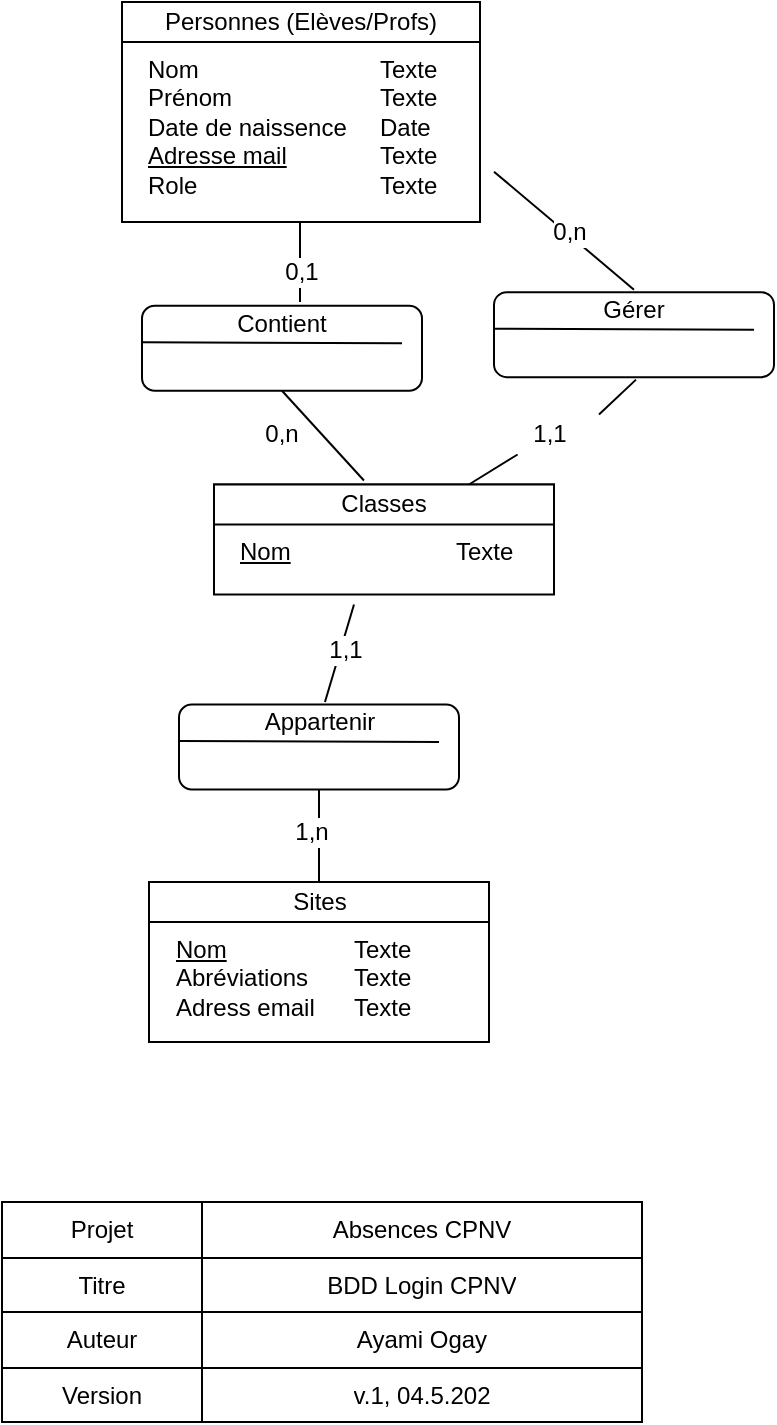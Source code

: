 <mxfile version="20.8.16" type="device" pages="2"><diagram id="IEH9xVT9PpDkA3A1zio1" name="1. Données CPNV"><mxGraphModel dx="906" dy="844" grid="1" gridSize="10" guides="1" tooltips="1" connect="1" arrows="1" fold="1" page="1" pageScale="1" pageWidth="827" pageHeight="1169" math="0" shadow="0"><root><mxCell id="0"/><mxCell id="1" parent="0"/><mxCell id="YGsozlwMh05jXmYknpXM-1" value="" style="shape=table;html=1;whiteSpace=wrap;startSize=0;container=1;collapsible=0;childLayout=tableLayout;" parent="1" vertex="1"><mxGeometry x="20" y="720" width="320" height="110" as="geometry"/></mxCell><mxCell id="YGsozlwMh05jXmYknpXM-2" value="" style="shape=partialRectangle;html=1;whiteSpace=wrap;collapsible=0;dropTarget=0;pointerEvents=0;fillColor=none;top=0;left=0;bottom=0;right=0;points=[[0,0.5],[1,0.5]];portConstraint=eastwest;" parent="YGsozlwMh05jXmYknpXM-1" vertex="1"><mxGeometry width="320" height="28" as="geometry"/></mxCell><mxCell id="YGsozlwMh05jXmYknpXM-3" value="Projet" style="shape=partialRectangle;html=1;whiteSpace=wrap;connectable=0;overflow=hidden;fillColor=none;top=0;left=0;bottom=0;right=0;" parent="YGsozlwMh05jXmYknpXM-2" vertex="1"><mxGeometry width="100" height="28" as="geometry"><mxRectangle width="100" height="28" as="alternateBounds"/></mxGeometry></mxCell><mxCell id="YGsozlwMh05jXmYknpXM-4" value="Absences CPNV" style="shape=partialRectangle;html=1;whiteSpace=wrap;connectable=0;overflow=hidden;fillColor=none;top=0;left=0;bottom=0;right=0;" parent="YGsozlwMh05jXmYknpXM-2" vertex="1"><mxGeometry x="100" width="220" height="28" as="geometry"><mxRectangle width="220" height="28" as="alternateBounds"/></mxGeometry></mxCell><mxCell id="YGsozlwMh05jXmYknpXM-5" value="" style="shape=partialRectangle;html=1;whiteSpace=wrap;collapsible=0;dropTarget=0;pointerEvents=0;fillColor=none;top=0;left=0;bottom=0;right=0;points=[[0,0.5],[1,0.5]];portConstraint=eastwest;" parent="YGsozlwMh05jXmYknpXM-1" vertex="1"><mxGeometry y="28" width="320" height="27" as="geometry"/></mxCell><mxCell id="YGsozlwMh05jXmYknpXM-6" value="Titre" style="shape=partialRectangle;html=1;whiteSpace=wrap;connectable=0;overflow=hidden;fillColor=none;top=0;left=0;bottom=0;right=0;" parent="YGsozlwMh05jXmYknpXM-5" vertex="1"><mxGeometry width="100" height="27" as="geometry"><mxRectangle width="100" height="27" as="alternateBounds"/></mxGeometry></mxCell><mxCell id="YGsozlwMh05jXmYknpXM-7" value="BDD Login CPNV" style="shape=partialRectangle;html=1;whiteSpace=wrap;connectable=0;overflow=hidden;fillColor=none;top=0;left=0;bottom=0;right=0;" parent="YGsozlwMh05jXmYknpXM-5" vertex="1"><mxGeometry x="100" width="220" height="27" as="geometry"><mxRectangle width="220" height="27" as="alternateBounds"/></mxGeometry></mxCell><mxCell id="YGsozlwMh05jXmYknpXM-8" value="" style="shape=partialRectangle;html=1;whiteSpace=wrap;collapsible=0;dropTarget=0;pointerEvents=0;fillColor=none;top=0;left=0;bottom=0;right=0;points=[[0,0.5],[1,0.5]];portConstraint=eastwest;" parent="YGsozlwMh05jXmYknpXM-1" vertex="1"><mxGeometry y="55" width="320" height="28" as="geometry"/></mxCell><mxCell id="YGsozlwMh05jXmYknpXM-9" value="Auteur" style="shape=partialRectangle;html=1;whiteSpace=wrap;connectable=0;overflow=hidden;fillColor=none;top=0;left=0;bottom=0;right=0;" parent="YGsozlwMh05jXmYknpXM-8" vertex="1"><mxGeometry width="100" height="28" as="geometry"><mxRectangle width="100" height="28" as="alternateBounds"/></mxGeometry></mxCell><mxCell id="YGsozlwMh05jXmYknpXM-10" value="Ayami Ogay" style="shape=partialRectangle;html=1;whiteSpace=wrap;connectable=0;overflow=hidden;fillColor=none;top=0;left=0;bottom=0;right=0;" parent="YGsozlwMh05jXmYknpXM-8" vertex="1"><mxGeometry x="100" width="220" height="28" as="geometry"><mxRectangle width="220" height="28" as="alternateBounds"/></mxGeometry></mxCell><mxCell id="YGsozlwMh05jXmYknpXM-11" value="" style="shape=partialRectangle;html=1;whiteSpace=wrap;collapsible=0;dropTarget=0;pointerEvents=0;fillColor=none;top=0;left=0;bottom=0;right=0;points=[[0,0.5],[1,0.5]];portConstraint=eastwest;" parent="YGsozlwMh05jXmYknpXM-1" vertex="1"><mxGeometry y="83" width="320" height="27" as="geometry"/></mxCell><mxCell id="YGsozlwMh05jXmYknpXM-12" value="Version" style="shape=partialRectangle;html=1;whiteSpace=wrap;connectable=0;overflow=hidden;fillColor=none;top=0;left=0;bottom=0;right=0;" parent="YGsozlwMh05jXmYknpXM-11" vertex="1"><mxGeometry width="100" height="27" as="geometry"><mxRectangle width="100" height="27" as="alternateBounds"/></mxGeometry></mxCell><mxCell id="YGsozlwMh05jXmYknpXM-13" value="v.1, 04.5.202" style="shape=partialRectangle;html=1;whiteSpace=wrap;connectable=0;overflow=hidden;fillColor=none;top=0;left=0;bottom=0;right=0;" parent="YGsozlwMh05jXmYknpXM-11" vertex="1"><mxGeometry x="100" width="220" height="27" as="geometry"><mxRectangle width="220" height="27" as="alternateBounds"/></mxGeometry></mxCell><mxCell id="YGsozlwMh05jXmYknpXM-14" value="&lt;div style=&quot;box-sizing: border-box ; width: 100% ; padding: 2px&quot;&gt;&lt;br&gt;&lt;/div&gt;" style="verticalAlign=top;align=center;overflow=fill;html=1;rounded=0;shadow=0;comic=0;labelBackgroundColor=none;strokeColor=#000000;strokeWidth=1;fillColor=#ffffff;fontFamily=Verdana;fontSize=12;fontColor=#000000;" parent="1" vertex="1"><mxGeometry x="93.5" y="560" width="170" height="80" as="geometry"/></mxCell><mxCell id="YGsozlwMh05jXmYknpXM-15" value="Sites" style="rounded=0;whiteSpace=wrap;html=1;" parent="1" vertex="1"><mxGeometry x="93.5" y="560" width="170" height="20" as="geometry"/></mxCell><mxCell id="YGsozlwMh05jXmYknpXM-16" value="&lt;u&gt;Nom&lt;br&gt;&lt;/u&gt;Abréviations&lt;br&gt;Adress email" style="text;html=1;strokeColor=none;fillColor=none;align=left;verticalAlign=top;whiteSpace=wrap;rounded=0;" parent="1" vertex="1"><mxGeometry x="104.5" y="580" width="90" height="60" as="geometry"/></mxCell><mxCell id="YGsozlwMh05jXmYknpXM-17" value="Texte&lt;br&gt;Texte&lt;br&gt;Texte" style="text;html=1;strokeColor=none;fillColor=none;align=left;verticalAlign=top;whiteSpace=wrap;rounded=0;" parent="1" vertex="1"><mxGeometry x="193.5" y="580" width="70" height="50" as="geometry"/></mxCell><mxCell id="YGsozlwMh05jXmYknpXM-18" value="&lt;div style=&quot;box-sizing: border-box ; width: 100% ; padding: 2px&quot;&gt;&lt;br&gt;&lt;/div&gt;" style="verticalAlign=top;align=center;overflow=fill;html=1;rounded=0;shadow=0;comic=0;labelBackgroundColor=none;strokeColor=#000000;strokeWidth=1;fillColor=#ffffff;fontFamily=Verdana;fontSize=12;fontColor=#000000;" parent="1" vertex="1"><mxGeometry x="80" y="120" width="179" height="110" as="geometry"/></mxCell><mxCell id="YGsozlwMh05jXmYknpXM-19" value="Personnes (Elèves/Profs)" style="rounded=0;whiteSpace=wrap;html=1;" parent="1" vertex="1"><mxGeometry x="80" y="120" width="179" height="20" as="geometry"/></mxCell><mxCell id="YGsozlwMh05jXmYknpXM-20" value="Nom&lt;br&gt;Prénom&lt;br&gt;Date de naissence&lt;br&gt;&lt;u&gt;Adresse mail&lt;/u&gt;&lt;br&gt;Role" style="text;html=1;strokeColor=none;fillColor=none;align=left;verticalAlign=top;whiteSpace=wrap;rounded=0;" parent="1" vertex="1"><mxGeometry x="91" y="140" width="118" height="85" as="geometry"/></mxCell><mxCell id="YGsozlwMh05jXmYknpXM-21" value="Texte&lt;br&gt;Texte&lt;br&gt;Date&lt;br&gt;Texte&lt;br&gt;Texte" style="text;html=1;strokeColor=none;fillColor=none;align=left;verticalAlign=top;whiteSpace=wrap;rounded=0;" parent="1" vertex="1"><mxGeometry x="207" y="140" width="59" height="80" as="geometry"/></mxCell><mxCell id="YGsozlwMh05jXmYknpXM-22" value="&lt;div style=&quot;box-sizing: border-box ; width: 100% ; padding: 2px&quot;&gt;&lt;br&gt;&lt;/div&gt;" style="verticalAlign=top;align=center;overflow=fill;html=1;rounded=0;shadow=0;comic=0;labelBackgroundColor=none;strokeColor=#000000;strokeWidth=1;fillColor=#ffffff;fontFamily=Verdana;fontSize=12;fontColor=#000000;" parent="1" vertex="1"><mxGeometry x="126" y="361.25" width="170" height="55" as="geometry"/></mxCell><mxCell id="YGsozlwMh05jXmYknpXM-23" value="Classes" style="rounded=0;whiteSpace=wrap;html=1;" parent="1" vertex="1"><mxGeometry x="126" y="361.25" width="170" height="20" as="geometry"/></mxCell><mxCell id="YGsozlwMh05jXmYknpXM-24" value="&lt;u&gt;Nom&lt;br&gt;&lt;/u&gt;" style="text;html=1;strokeColor=none;fillColor=none;align=left;verticalAlign=top;whiteSpace=wrap;rounded=0;" parent="1" vertex="1"><mxGeometry x="137" y="381.25" width="118" height="40" as="geometry"/></mxCell><mxCell id="YGsozlwMh05jXmYknpXM-25" value="Texte" style="text;html=1;strokeColor=none;fillColor=none;align=left;verticalAlign=top;whiteSpace=wrap;rounded=0;" parent="1" vertex="1"><mxGeometry x="245" y="381.25" width="41" height="25" as="geometry"/></mxCell><mxCell id="YGsozlwMh05jXmYknpXM-26" value="&lt;div style=&quot;box-sizing: border-box ; width: 100% ; padding: 2px&quot;&gt;&lt;br&gt;&lt;/div&gt;" style="verticalAlign=top;align=center;overflow=fill;html=1;rounded=1;shadow=0;comic=0;labelBackgroundColor=none;strokeColor=#000000;strokeWidth=1;fillColor=#ffffff;fontFamily=Verdana;fontSize=12;fontColor=#000000;" parent="1" vertex="1"><mxGeometry x="90" y="271.88" width="140" height="42.5" as="geometry"/></mxCell><mxCell id="YGsozlwMh05jXmYknpXM-27" value="" style="endArrow=none;html=1;entryX=1;entryY=1;entryDx=0;entryDy=0;exitX=0;exitY=0.25;exitDx=0;exitDy=0;" parent="1" target="YGsozlwMh05jXmYknpXM-28" edge="1"><mxGeometry width="50" height="50" relative="1" as="geometry"><mxPoint x="90" y="290.13" as="sourcePoint"/><mxPoint x="270" y="290.13" as="targetPoint"/></mxGeometry></mxCell><mxCell id="YGsozlwMh05jXmYknpXM-28" value="Contient" style="text;html=1;strokeColor=none;fillColor=none;align=center;verticalAlign=middle;whiteSpace=wrap;rounded=0;" parent="1" vertex="1"><mxGeometry x="100" y="270.63" width="120" height="20" as="geometry"/></mxCell><mxCell id="YGsozlwMh05jXmYknpXM-29" value="" style="endArrow=none;html=1;rounded=0;" parent="1" edge="1"><mxGeometry width="50" height="50" relative="1" as="geometry"><mxPoint x="169" y="270.0" as="sourcePoint"/><mxPoint x="169" y="230.0" as="targetPoint"/></mxGeometry></mxCell><mxCell id="YGsozlwMh05jXmYknpXM-30" value="" style="endArrow=none;html=1;rounded=0;entryX=0.5;entryY=1;entryDx=0;entryDy=0;exitX=0.441;exitY=-0.1;exitDx=0;exitDy=0;exitPerimeter=0;" parent="1" source="YGsozlwMh05jXmYknpXM-23" target="YGsozlwMh05jXmYknpXM-26" edge="1"><mxGeometry width="50" height="50" relative="1" as="geometry"><mxPoint x="163" y="375" as="sourcePoint"/><mxPoint x="163" y="360" as="targetPoint"/></mxGeometry></mxCell><mxCell id="YGsozlwMh05jXmYknpXM-31" value="&lt;div style=&quot;box-sizing: border-box ; width: 100% ; padding: 2px&quot;&gt;&lt;br&gt;&lt;/div&gt;" style="verticalAlign=top;align=center;overflow=fill;html=1;rounded=1;shadow=0;comic=0;labelBackgroundColor=none;strokeColor=#000000;strokeWidth=1;fillColor=#ffffff;fontFamily=Verdana;fontSize=12;fontColor=#000000;" parent="1" vertex="1"><mxGeometry x="108.5" y="471.25" width="140" height="42.5" as="geometry"/></mxCell><mxCell id="YGsozlwMh05jXmYknpXM-32" value="" style="endArrow=none;html=1;entryX=1;entryY=1;entryDx=0;entryDy=0;exitX=0;exitY=0.25;exitDx=0;exitDy=0;" parent="1" target="YGsozlwMh05jXmYknpXM-33" edge="1"><mxGeometry width="50" height="50" relative="1" as="geometry"><mxPoint x="108.5" y="489.5" as="sourcePoint"/><mxPoint x="288.5" y="489.5" as="targetPoint"/></mxGeometry></mxCell><mxCell id="YGsozlwMh05jXmYknpXM-33" value="Appartenir" style="text;html=1;strokeColor=none;fillColor=none;align=center;verticalAlign=middle;whiteSpace=wrap;rounded=0;" parent="1" vertex="1"><mxGeometry x="118.5" y="470" width="120" height="20" as="geometry"/></mxCell><mxCell id="YGsozlwMh05jXmYknpXM-34" value="" style="endArrow=none;html=1;rounded=0;entryX=0.5;entryY=1;entryDx=0;entryDy=0;startArrow=none;" parent="1" source="YGsozlwMh05jXmYknpXM-33" target="YGsozlwMh05jXmYknpXM-24" edge="1"><mxGeometry width="50" height="50" relative="1" as="geometry"><mxPoint x="170.5" y="470" as="sourcePoint"/><mxPoint x="170" y="425" as="targetPoint"/></mxGeometry></mxCell><mxCell id="YGsozlwMh05jXmYknpXM-35" value="" style="endArrow=none;html=1;rounded=0;" parent="1" source="YGsozlwMh05jXmYknpXM-15" target="YGsozlwMh05jXmYknpXM-31" edge="1"><mxGeometry width="50" height="50" relative="1" as="geometry"><mxPoint x="170.5" y="530" as="sourcePoint"/><mxPoint x="170.5" y="515" as="targetPoint"/></mxGeometry></mxCell><mxCell id="YGsozlwMh05jXmYknpXM-36" value="0,1" style="text;html=1;strokeColor=none;fillColor=none;align=center;verticalAlign=middle;whiteSpace=wrap;rounded=0;labelBackgroundColor=#FFFFFF;" parent="1" vertex="1"><mxGeometry x="120.5" y="245" width="98" height="20" as="geometry"/></mxCell><mxCell id="YGsozlwMh05jXmYknpXM-37" value="0,n" style="text;html=1;strokeColor=none;fillColor=none;align=center;verticalAlign=middle;whiteSpace=wrap;rounded=0;labelBackgroundColor=#FFFFFF;" parent="1" vertex="1"><mxGeometry x="111" y="326.25" width="98" height="20" as="geometry"/></mxCell><mxCell id="YGsozlwMh05jXmYknpXM-38" value="1,n" style="text;html=1;strokeColor=none;fillColor=none;align=center;verticalAlign=middle;whiteSpace=wrap;rounded=0;labelBackgroundColor=#FFFFFF;" parent="1" vertex="1"><mxGeometry x="126" y="525" width="98" height="20" as="geometry"/></mxCell><mxCell id="YGsozlwMh05jXmYknpXM-39" value="1,1" style="text;html=1;strokeColor=none;fillColor=none;align=center;verticalAlign=middle;whiteSpace=wrap;rounded=0;labelBackgroundColor=#FFFFFF;" parent="1" vertex="1"><mxGeometry x="143" y="433.75" width="98" height="21.25" as="geometry"/></mxCell><mxCell id="YGsozlwMh05jXmYknpXM-40" value="&lt;div style=&quot;box-sizing: border-box ; width: 100% ; padding: 2px&quot;&gt;&lt;br&gt;&lt;/div&gt;" style="verticalAlign=top;align=center;overflow=fill;html=1;rounded=1;shadow=0;comic=0;labelBackgroundColor=none;strokeColor=#000000;strokeWidth=1;fillColor=#ffffff;fontFamily=Verdana;fontSize=12;fontColor=#000000;" parent="1" vertex="1"><mxGeometry x="266" y="265.07" width="140" height="42.5" as="geometry"/></mxCell><mxCell id="YGsozlwMh05jXmYknpXM-41" value="" style="endArrow=none;html=1;entryX=1;entryY=1;entryDx=0;entryDy=0;exitX=0;exitY=0.25;exitDx=0;exitDy=0;" parent="1" target="YGsozlwMh05jXmYknpXM-42" edge="1"><mxGeometry width="50" height="50" relative="1" as="geometry"><mxPoint x="266" y="283.32" as="sourcePoint"/><mxPoint x="446" y="283.32" as="targetPoint"/></mxGeometry></mxCell><mxCell id="YGsozlwMh05jXmYknpXM-42" value="Gérer" style="text;html=1;strokeColor=none;fillColor=none;align=center;verticalAlign=middle;whiteSpace=wrap;rounded=0;" parent="1" vertex="1"><mxGeometry x="276" y="263.82" width="120" height="20" as="geometry"/></mxCell><mxCell id="YGsozlwMh05jXmYknpXM-43" value="" style="endArrow=none;html=1;rounded=0;exitX=0.5;exitY=0;exitDx=0;exitDy=0;" parent="1" source="YGsozlwMh05jXmYknpXM-42" target="YGsozlwMh05jXmYknpXM-21" edge="1"><mxGeometry width="50" height="50" relative="1" as="geometry"><mxPoint x="359" y="214.38" as="sourcePoint"/><mxPoint x="359" y="174.38" as="targetPoint"/></mxGeometry></mxCell><mxCell id="YGsozlwMh05jXmYknpXM-44" value="0,n" style="text;html=1;strokeColor=none;fillColor=none;align=center;verticalAlign=middle;whiteSpace=wrap;rounded=0;labelBackgroundColor=#FFFFFF;" parent="1" vertex="1"><mxGeometry x="255" y="225" width="98" height="20" as="geometry"/></mxCell><mxCell id="YGsozlwMh05jXmYknpXM-45" value="" style="endArrow=none;html=1;rounded=0;startArrow=none;exitX=0.75;exitY=0;exitDx=0;exitDy=0;" parent="1" source="YGsozlwMh05jXmYknpXM-47" edge="1"><mxGeometry width="50" height="50" relative="1" as="geometry"><mxPoint x="307.248" y="344.95" as="sourcePoint"/><mxPoint x="337" y="308.81" as="targetPoint"/></mxGeometry></mxCell><mxCell id="YGsozlwMh05jXmYknpXM-46" value="" style="endArrow=none;html=1;rounded=0;startArrow=none;exitX=0.75;exitY=0;exitDx=0;exitDy=0;" parent="1" source="YGsozlwMh05jXmYknpXM-23" target="YGsozlwMh05jXmYknpXM-47" edge="1"><mxGeometry width="50" height="50" relative="1" as="geometry"><mxPoint x="253.5" y="361.25" as="sourcePoint"/><mxPoint x="337" y="308.81" as="targetPoint"/></mxGeometry></mxCell><mxCell id="YGsozlwMh05jXmYknpXM-47" value="1,1" style="text;html=1;strokeColor=none;fillColor=none;align=center;verticalAlign=middle;whiteSpace=wrap;rounded=0;labelBackgroundColor=#FFFFFF;" parent="1" vertex="1"><mxGeometry x="245" y="326.25" width="98" height="20" as="geometry"/></mxCell></root></mxGraphModel></diagram><diagram name="2.Données formulaire" id="2ca16b54-16f6-2749-3443-fa8db7711227"><mxGraphModel dx="1087" dy="982" grid="1" gridSize="10" guides="1" tooltips="1" connect="1" arrows="1" fold="1" page="1" pageScale="1" pageWidth="1100" pageHeight="850" background="#ffffff" math="0" shadow="0"><root><mxCell id="0"/><mxCell id="1" parent="0"/><mxCell id="2ed32ef02a7f4228-1" value="&lt;div style=&quot;box-sizing: border-box ; width: 100% ; padding: 2px&quot;&gt;&lt;br&gt;&lt;/div&gt;" style="verticalAlign=top;align=center;overflow=fill;html=1;rounded=0;shadow=0;comic=0;labelBackgroundColor=none;strokeColor=#000000;strokeWidth=1;fillColor=#ffffff;fontFamily=Verdana;fontSize=12;fontColor=#000000;" parent="1" vertex="1"><mxGeometry x="553.5" y="675" width="170" height="80" as="geometry"/></mxCell><mxCell id="SjU_2BTI9DgWFUzOwO9X-2" value="Sites" style="rounded=0;whiteSpace=wrap;html=1;" parent="1" vertex="1"><mxGeometry x="553.5" y="675" width="170" height="20" as="geometry"/></mxCell><mxCell id="SjU_2BTI9DgWFUzOwO9X-4" value="&lt;u&gt;Nom&lt;br&gt;&lt;/u&gt;Abréviation&lt;br&gt;Adresse mail" style="text;html=1;strokeColor=none;fillColor=none;align=left;verticalAlign=top;whiteSpace=wrap;rounded=0;" parent="1" vertex="1"><mxGeometry x="564.5" y="695" width="90" height="60" as="geometry"/></mxCell><mxCell id="SjU_2BTI9DgWFUzOwO9X-6" value="Texte&lt;br&gt;Texte&lt;br&gt;Texte" style="text;html=1;strokeColor=none;fillColor=none;align=left;verticalAlign=top;whiteSpace=wrap;rounded=0;" parent="1" vertex="1"><mxGeometry x="653.5" y="695" width="70" height="50" as="geometry"/></mxCell><mxCell id="T0Hc3pSAEqjk6suuljC6-1" value="" style="shape=table;html=1;whiteSpace=wrap;startSize=0;container=1;collapsible=0;childLayout=tableLayout;" parent="1" vertex="1"><mxGeometry x="20" y="720" width="320" height="110" as="geometry"/></mxCell><mxCell id="T0Hc3pSAEqjk6suuljC6-2" value="" style="shape=partialRectangle;html=1;whiteSpace=wrap;collapsible=0;dropTarget=0;pointerEvents=0;fillColor=none;top=0;left=0;bottom=0;right=0;points=[[0,0.5],[1,0.5]];portConstraint=eastwest;" parent="T0Hc3pSAEqjk6suuljC6-1" vertex="1"><mxGeometry width="320" height="28" as="geometry"/></mxCell><mxCell id="T0Hc3pSAEqjk6suuljC6-3" value="Projet" style="shape=partialRectangle;html=1;whiteSpace=wrap;connectable=0;overflow=hidden;fillColor=none;top=0;left=0;bottom=0;right=0;" parent="T0Hc3pSAEqjk6suuljC6-2" vertex="1"><mxGeometry width="100" height="28" as="geometry"><mxRectangle width="100" height="28" as="alternateBounds"/></mxGeometry></mxCell><mxCell id="T0Hc3pSAEqjk6suuljC6-4" value="Absences CPNV" style="shape=partialRectangle;html=1;whiteSpace=wrap;connectable=0;overflow=hidden;fillColor=none;top=0;left=0;bottom=0;right=0;" parent="T0Hc3pSAEqjk6suuljC6-2" vertex="1"><mxGeometry x="100" width="220" height="28" as="geometry"><mxRectangle width="220" height="28" as="alternateBounds"/></mxGeometry></mxCell><mxCell id="T0Hc3pSAEqjk6suuljC6-5" value="" style="shape=partialRectangle;html=1;whiteSpace=wrap;collapsible=0;dropTarget=0;pointerEvents=0;fillColor=none;top=0;left=0;bottom=0;right=0;points=[[0,0.5],[1,0.5]];portConstraint=eastwest;" parent="T0Hc3pSAEqjk6suuljC6-1" vertex="1"><mxGeometry y="28" width="320" height="27" as="geometry"/></mxCell><mxCell id="T0Hc3pSAEqjk6suuljC6-6" value="Titre" style="shape=partialRectangle;html=1;whiteSpace=wrap;connectable=0;overflow=hidden;fillColor=none;top=0;left=0;bottom=0;right=0;" parent="T0Hc3pSAEqjk6suuljC6-5" vertex="1"><mxGeometry width="100" height="27" as="geometry"><mxRectangle width="100" height="27" as="alternateBounds"/></mxGeometry></mxCell><mxCell id="T0Hc3pSAEqjk6suuljC6-7" value="BDD Formulaire" style="shape=partialRectangle;html=1;whiteSpace=wrap;connectable=0;overflow=hidden;fillColor=none;top=0;left=0;bottom=0;right=0;" parent="T0Hc3pSAEqjk6suuljC6-5" vertex="1"><mxGeometry x="100" width="220" height="27" as="geometry"><mxRectangle width="220" height="27" as="alternateBounds"/></mxGeometry></mxCell><mxCell id="T0Hc3pSAEqjk6suuljC6-8" value="" style="shape=partialRectangle;html=1;whiteSpace=wrap;collapsible=0;dropTarget=0;pointerEvents=0;fillColor=none;top=0;left=0;bottom=0;right=0;points=[[0,0.5],[1,0.5]];portConstraint=eastwest;" parent="T0Hc3pSAEqjk6suuljC6-1" vertex="1"><mxGeometry y="55" width="320" height="28" as="geometry"/></mxCell><mxCell id="T0Hc3pSAEqjk6suuljC6-9" value="Auteur" style="shape=partialRectangle;html=1;whiteSpace=wrap;connectable=0;overflow=hidden;fillColor=none;top=0;left=0;bottom=0;right=0;" parent="T0Hc3pSAEqjk6suuljC6-8" vertex="1"><mxGeometry width="100" height="28" as="geometry"><mxRectangle width="100" height="28" as="alternateBounds"/></mxGeometry></mxCell><mxCell id="T0Hc3pSAEqjk6suuljC6-10" value="Ayami Ogay" style="shape=partialRectangle;html=1;whiteSpace=wrap;connectable=0;overflow=hidden;fillColor=none;top=0;left=0;bottom=0;right=0;" parent="T0Hc3pSAEqjk6suuljC6-8" vertex="1"><mxGeometry x="100" width="220" height="28" as="geometry"><mxRectangle width="220" height="28" as="alternateBounds"/></mxGeometry></mxCell><mxCell id="T0Hc3pSAEqjk6suuljC6-11" value="" style="shape=partialRectangle;html=1;whiteSpace=wrap;collapsible=0;dropTarget=0;pointerEvents=0;fillColor=none;top=0;left=0;bottom=0;right=0;points=[[0,0.5],[1,0.5]];portConstraint=eastwest;" parent="T0Hc3pSAEqjk6suuljC6-1" vertex="1"><mxGeometry y="83" width="320" height="27" as="geometry"/></mxCell><mxCell id="T0Hc3pSAEqjk6suuljC6-12" value="Version" style="shape=partialRectangle;html=1;whiteSpace=wrap;connectable=0;overflow=hidden;fillColor=none;top=0;left=0;bottom=0;right=0;" parent="T0Hc3pSAEqjk6suuljC6-11" vertex="1"><mxGeometry width="100" height="27" as="geometry"><mxRectangle width="100" height="27" as="alternateBounds"/></mxGeometry></mxCell><mxCell id="T0Hc3pSAEqjk6suuljC6-13" value="v.1, 04.5.202" style="shape=partialRectangle;html=1;whiteSpace=wrap;connectable=0;overflow=hidden;fillColor=none;top=0;left=0;bottom=0;right=0;" parent="T0Hc3pSAEqjk6suuljC6-11" vertex="1"><mxGeometry x="100" width="220" height="27" as="geometry"><mxRectangle width="220" height="27" as="alternateBounds"/></mxGeometry></mxCell><mxCell id="aKTJ4yFgq_Zqp8Jny58O-1" value="&lt;div style=&quot;box-sizing: border-box ; width: 100% ; padding: 2px&quot;&gt;&lt;br&gt;&lt;/div&gt;" style="verticalAlign=top;align=center;overflow=fill;html=1;rounded=0;shadow=0;comic=0;labelBackgroundColor=none;strokeColor=#000000;strokeWidth=1;fillColor=#ffffff;fontFamily=Verdana;fontSize=12;fontColor=#000000;" parent="1" vertex="1"><mxGeometry x="540" y="235" width="179" height="110" as="geometry"/></mxCell><mxCell id="aKTJ4yFgq_Zqp8Jny58O-2" value="Personnes(Elèves/Profs)" style="rounded=0;whiteSpace=wrap;html=1;" parent="1" vertex="1"><mxGeometry x="540" y="235" width="179" height="20" as="geometry"/></mxCell><mxCell id="aKTJ4yFgq_Zqp8Jny58O-3" value="Nom&lt;br&gt;Prénom&lt;br&gt;Date de naissence&lt;br&gt;&lt;u&gt;Adresse mail&lt;br&gt;&lt;/u&gt;Rôle" style="text;html=1;strokeColor=none;fillColor=none;align=left;verticalAlign=top;whiteSpace=wrap;rounded=0;" parent="1" vertex="1"><mxGeometry x="551" y="255" width="118" height="85" as="geometry"/></mxCell><mxCell id="aKTJ4yFgq_Zqp8Jny58O-4" value="Texte&lt;br&gt;Texte&lt;br&gt;Date&lt;br&gt;Texte&lt;br&gt;Texte" style="text;html=1;strokeColor=none;fillColor=none;align=left;verticalAlign=top;whiteSpace=wrap;rounded=0;" parent="1" vertex="1"><mxGeometry x="667" y="255" width="59" height="80" as="geometry"/></mxCell><mxCell id="aKTJ4yFgq_Zqp8Jny58O-5" value="&lt;div style=&quot;box-sizing: border-box ; width: 100% ; padding: 2px&quot;&gt;&lt;br&gt;&lt;/div&gt;" style="verticalAlign=top;align=center;overflow=fill;html=1;rounded=0;shadow=0;comic=0;labelBackgroundColor=none;strokeColor=#000000;strokeWidth=1;fillColor=#ffffff;fontFamily=Verdana;fontSize=12;fontColor=#000000;" parent="1" vertex="1"><mxGeometry x="586" y="476.25" width="170" height="55" as="geometry"/></mxCell><mxCell id="aKTJ4yFgq_Zqp8Jny58O-6" value="Classes" style="rounded=0;whiteSpace=wrap;html=1;" parent="1" vertex="1"><mxGeometry x="586" y="476.25" width="170" height="20" as="geometry"/></mxCell><mxCell id="aKTJ4yFgq_Zqp8Jny58O-7" value="&lt;u&gt;Nom&lt;br&gt;&lt;/u&gt;" style="text;html=1;strokeColor=none;fillColor=none;align=left;verticalAlign=top;whiteSpace=wrap;rounded=0;" parent="1" vertex="1"><mxGeometry x="597" y="496.25" width="118" height="40" as="geometry"/></mxCell><mxCell id="aKTJ4yFgq_Zqp8Jny58O-8" value="Texte" style="text;html=1;strokeColor=none;fillColor=none;align=left;verticalAlign=top;whiteSpace=wrap;rounded=0;" parent="1" vertex="1"><mxGeometry x="705" y="496.25" width="41" height="25" as="geometry"/></mxCell><mxCell id="aKTJ4yFgq_Zqp8Jny58O-14" value="&lt;div style=&quot;box-sizing: border-box ; width: 100% ; padding: 2px&quot;&gt;&lt;br&gt;&lt;/div&gt;" style="verticalAlign=top;align=center;overflow=fill;html=1;rounded=0;shadow=0;comic=0;labelBackgroundColor=none;strokeColor=#000000;strokeWidth=1;fillColor=#ffffff;fontFamily=Verdana;fontSize=12;fontColor=#000000;" parent="1" vertex="1"><mxGeometry x="40" y="360" width="260" height="140" as="geometry"/></mxCell><mxCell id="aKTJ4yFgq_Zqp8Jny58O-15" value="Justifications" style="rounded=0;whiteSpace=wrap;html=1;" parent="1" vertex="1"><mxGeometry x="40" y="360" width="260" height="20" as="geometry"/></mxCell><mxCell id="aKTJ4yFgq_Zqp8Jny58O-18" value="&lt;div style=&quot;box-sizing: border-box ; width: 100% ; padding: 2px&quot;&gt;&lt;br&gt;&lt;/div&gt;" style="verticalAlign=top;align=center;overflow=fill;html=1;rounded=0;shadow=0;comic=0;labelBackgroundColor=none;strokeColor=#000000;strokeWidth=1;fillColor=#ffffff;fontFamily=Verdana;fontSize=12;fontColor=#000000;" parent="1" vertex="1"><mxGeometry x="40" y="80" width="170" height="50" as="geometry"/></mxCell><mxCell id="aKTJ4yFgq_Zqp8Jny58O-19" value="Motifs" style="rounded=0;whiteSpace=wrap;html=1;" parent="1" vertex="1"><mxGeometry x="40" y="80" width="170" height="20" as="geometry"/></mxCell><mxCell id="aKTJ4yFgq_Zqp8Jny58O-20" value="&lt;u&gt;Nom&lt;/u&gt;" style="text;html=1;strokeColor=none;fillColor=none;align=left;verticalAlign=top;whiteSpace=wrap;rounded=0;" parent="1" vertex="1"><mxGeometry x="51" y="100" width="39" height="20" as="geometry"/></mxCell><mxCell id="aKTJ4yFgq_Zqp8Jny58O-21" value="Texte" style="text;html=1;strokeColor=none;fillColor=none;align=left;verticalAlign=top;whiteSpace=wrap;rounded=0;" parent="1" vertex="1"><mxGeometry x="140" y="100" width="70" height="20" as="geometry"/></mxCell><mxCell id="HAfpM4TMDNmXp-s__qqf-1" value="&lt;u&gt;Numéro&lt;/u&gt;&lt;br&gt;Entreprise&lt;br&gt;Date et heure de début&lt;br&gt;Date et heure de fin&lt;br&gt;Test manqué&lt;br&gt;Motif&lt;br&gt;Annexe&lt;br&gt;Statut d'acceptation" style="text;html=1;strokeColor=none;fillColor=none;align=left;verticalAlign=top;whiteSpace=wrap;rounded=0;" parent="1" vertex="1"><mxGeometry x="40" y="375" width="129" height="105" as="geometry"/></mxCell><mxCell id="HAfpM4TMDNmXp-s__qqf-3" value="&lt;div style=&quot;box-sizing: border-box ; width: 100% ; padding: 2px&quot;&gt;&lt;br&gt;&lt;/div&gt;" style="verticalAlign=top;align=center;overflow=fill;html=1;rounded=0;shadow=0;comic=0;labelBackgroundColor=none;strokeColor=#000000;strokeWidth=1;fillColor=#ffffff;fontFamily=Verdana;fontSize=12;fontColor=#000000;" parent="1" vertex="1"><mxGeometry x="40" y="215" width="260" height="125" as="geometry"/></mxCell><mxCell id="HAfpM4TMDNmXp-s__qqf-4" value="Demandes" style="rounded=0;whiteSpace=wrap;html=1;" parent="1" vertex="1"><mxGeometry x="40" y="215" width="260" height="20" as="geometry"/></mxCell><mxCell id="HAfpM4TMDNmXp-s__qqf-5" value="&lt;u&gt;Numéro&lt;/u&gt;&lt;br&gt;Entreprise&lt;br&gt;Date et heure de début&lt;br&gt;Date et heure de fin&lt;br&gt;Motif&lt;br&gt;Annexe&lt;br&gt;Statut d'acceptation" style="text;html=1;strokeColor=none;fillColor=none;align=left;verticalAlign=top;whiteSpace=wrap;rounded=0;" parent="1" vertex="1"><mxGeometry x="40" y="230" width="129" height="110" as="geometry"/></mxCell><mxCell id="HAfpM4TMDNmXp-s__qqf-21" value="&lt;div style=&quot;box-sizing: border-box ; width: 100% ; padding: 2px&quot;&gt;&lt;br&gt;&lt;/div&gt;" style="verticalAlign=top;align=center;overflow=fill;html=1;rounded=0;shadow=0;comic=0;labelBackgroundColor=none;strokeColor=#000000;strokeWidth=1;fillColor=#ffffff;fontFamily=Verdana;fontSize=12;fontColor=#000000;" parent="1" vertex="1"><mxGeometry x="244" y="80" width="170" height="50" as="geometry"/></mxCell><mxCell id="HAfpM4TMDNmXp-s__qqf-22" value="Annexes" style="rounded=0;whiteSpace=wrap;html=1;" parent="1" vertex="1"><mxGeometry x="244" y="80" width="170" height="20" as="geometry"/></mxCell><mxCell id="HAfpM4TMDNmXp-s__qqf-23" value="&lt;u&gt;Nom&lt;/u&gt;" style="text;html=1;strokeColor=none;fillColor=none;align=left;verticalAlign=top;whiteSpace=wrap;rounded=0;" parent="1" vertex="1"><mxGeometry x="255" y="100" width="39" height="20" as="geometry"/></mxCell><mxCell id="HAfpM4TMDNmXp-s__qqf-24" value="Texte" style="text;html=1;strokeColor=none;fillColor=none;align=left;verticalAlign=top;whiteSpace=wrap;rounded=0;" parent="1" vertex="1"><mxGeometry x="344" y="100" width="70" height="20" as="geometry"/></mxCell><mxCell id="HAfpM4TMDNmXp-s__qqf-40" value="" style="endArrow=none;html=1;rounded=0;" parent="1" edge="1"><mxGeometry width="50" height="50" relative="1" as="geometry"><mxPoint x="300.0" y="284.36" as="sourcePoint"/><mxPoint x="340" y="284" as="targetPoint"/></mxGeometry></mxCell><mxCell id="HAfpM4TMDNmXp-s__qqf-41" value="&lt;div style=&quot;box-sizing: border-box ; width: 100% ; padding: 2px&quot;&gt;&lt;br&gt;&lt;/div&gt;" style="verticalAlign=top;align=center;overflow=fill;html=1;rounded=1;shadow=0;comic=0;labelBackgroundColor=none;strokeColor=#000000;strokeWidth=1;fillColor=#ffffff;fontFamily=Verdana;fontSize=12;fontColor=#000000;" parent="1" vertex="1"><mxGeometry x="340" y="264.38" width="140" height="42.5" as="geometry"/></mxCell><mxCell id="HAfpM4TMDNmXp-s__qqf-42" value="" style="endArrow=none;html=1;entryX=1;entryY=1;entryDx=0;entryDy=0;exitX=0;exitY=0.25;exitDx=0;exitDy=0;" parent="1" target="HAfpM4TMDNmXp-s__qqf-43" edge="1"><mxGeometry width="50" height="50" relative="1" as="geometry"><mxPoint x="340" y="282.63" as="sourcePoint"/><mxPoint x="520" y="282.63" as="targetPoint"/></mxGeometry></mxCell><mxCell id="HAfpM4TMDNmXp-s__qqf-43" value="Faire" style="text;html=1;strokeColor=none;fillColor=none;align=center;verticalAlign=middle;whiteSpace=wrap;rounded=0;" parent="1" vertex="1"><mxGeometry x="350" y="263.13" width="120" height="20" as="geometry"/></mxCell><mxCell id="HAfpM4TMDNmXp-s__qqf-45" value="" style="endArrow=none;html=1;rounded=0;entryX=-0.011;entryY=0.418;entryDx=0;entryDy=0;entryPerimeter=0;" parent="1" target="aKTJ4yFgq_Zqp8Jny58O-1" edge="1"><mxGeometry width="50" height="50" relative="1" as="geometry"><mxPoint x="480" y="281" as="sourcePoint"/><mxPoint x="510" y="279.5" as="targetPoint"/></mxGeometry></mxCell><mxCell id="HAfpM4TMDNmXp-s__qqf-47" value="&lt;div style=&quot;box-sizing: border-box ; width: 100% ; padding: 2px&quot;&gt;&lt;br&gt;&lt;/div&gt;" style="verticalAlign=top;align=center;overflow=fill;html=1;rounded=1;shadow=0;comic=0;labelBackgroundColor=none;strokeColor=#000000;strokeWidth=1;fillColor=#ffffff;fontFamily=Verdana;fontSize=12;fontColor=#000000;" parent="1" vertex="1"><mxGeometry x="550" y="386.88" width="140" height="42.5" as="geometry"/></mxCell><mxCell id="HAfpM4TMDNmXp-s__qqf-48" value="" style="endArrow=none;html=1;entryX=1;entryY=1;entryDx=0;entryDy=0;exitX=0;exitY=0.25;exitDx=0;exitDy=0;" parent="1" target="HAfpM4TMDNmXp-s__qqf-49" edge="1"><mxGeometry width="50" height="50" relative="1" as="geometry"><mxPoint x="550" y="405.13" as="sourcePoint"/><mxPoint x="730" y="405.13" as="targetPoint"/></mxGeometry></mxCell><mxCell id="HAfpM4TMDNmXp-s__qqf-49" value="Contenir" style="text;html=1;strokeColor=none;fillColor=none;align=center;verticalAlign=middle;whiteSpace=wrap;rounded=0;" parent="1" vertex="1"><mxGeometry x="560" y="385.63" width="120" height="20" as="geometry"/></mxCell><mxCell id="HAfpM4TMDNmXp-s__qqf-50" value="" style="endArrow=none;html=1;rounded=0;" parent="1" edge="1"><mxGeometry width="50" height="50" relative="1" as="geometry"><mxPoint x="629" y="385" as="sourcePoint"/><mxPoint x="629" y="345" as="targetPoint"/></mxGeometry></mxCell><mxCell id="HAfpM4TMDNmXp-s__qqf-51" value="" style="endArrow=none;html=1;rounded=0;entryX=0.5;entryY=1;entryDx=0;entryDy=0;exitX=0.441;exitY=-0.1;exitDx=0;exitDy=0;exitPerimeter=0;" parent="1" source="aKTJ4yFgq_Zqp8Jny58O-6" target="HAfpM4TMDNmXp-s__qqf-47" edge="1"><mxGeometry width="50" height="50" relative="1" as="geometry"><mxPoint x="623" y="490" as="sourcePoint"/><mxPoint x="623" y="475" as="targetPoint"/></mxGeometry></mxCell><mxCell id="HAfpM4TMDNmXp-s__qqf-53" value="&lt;div style=&quot;box-sizing: border-box ; width: 100% ; padding: 2px&quot;&gt;&lt;br&gt;&lt;/div&gt;" style="verticalAlign=top;align=center;overflow=fill;html=1;rounded=1;shadow=0;comic=0;labelBackgroundColor=none;strokeColor=#000000;strokeWidth=1;fillColor=#ffffff;fontFamily=Verdana;fontSize=12;fontColor=#000000;" parent="1" vertex="1"><mxGeometry x="568.5" y="586.25" width="140" height="42.5" as="geometry"/></mxCell><mxCell id="HAfpM4TMDNmXp-s__qqf-54" value="" style="endArrow=none;html=1;entryX=1;entryY=1;entryDx=0;entryDy=0;exitX=0;exitY=0.25;exitDx=0;exitDy=0;" parent="1" target="HAfpM4TMDNmXp-s__qqf-55" edge="1"><mxGeometry width="50" height="50" relative="1" as="geometry"><mxPoint x="568.5" y="604.5" as="sourcePoint"/><mxPoint x="748.5" y="604.5" as="targetPoint"/></mxGeometry></mxCell><mxCell id="HAfpM4TMDNmXp-s__qqf-55" value="Contenir" style="text;html=1;strokeColor=none;fillColor=none;align=center;verticalAlign=middle;whiteSpace=wrap;rounded=0;" parent="1" vertex="1"><mxGeometry x="578.5" y="585" width="120" height="20" as="geometry"/></mxCell><mxCell id="HAfpM4TMDNmXp-s__qqf-56" value="" style="endArrow=none;html=1;rounded=0;entryX=0.5;entryY=1;entryDx=0;entryDy=0;startArrow=none;" parent="1" source="HAfpM4TMDNmXp-s__qqf-55" target="aKTJ4yFgq_Zqp8Jny58O-7" edge="1"><mxGeometry width="50" height="50" relative="1" as="geometry"><mxPoint x="630.5" y="585" as="sourcePoint"/><mxPoint x="630" y="540" as="targetPoint"/></mxGeometry></mxCell><mxCell id="HAfpM4TMDNmXp-s__qqf-57" value="" style="endArrow=none;html=1;rounded=0;" parent="1" source="SjU_2BTI9DgWFUzOwO9X-2" target="HAfpM4TMDNmXp-s__qqf-53" edge="1"><mxGeometry width="50" height="50" relative="1" as="geometry"><mxPoint x="630.5" y="645" as="sourcePoint"/><mxPoint x="630.5" y="630" as="targetPoint"/></mxGeometry></mxCell><mxCell id="HAfpM4TMDNmXp-s__qqf-68" value="&lt;div style=&quot;box-sizing: border-box ; width: 100% ; padding: 2px&quot;&gt;&lt;br&gt;&lt;/div&gt;" style="verticalAlign=top;align=center;overflow=fill;html=1;rounded=1;shadow=0;comic=0;labelBackgroundColor=none;strokeColor=#000000;strokeWidth=1;fillColor=#ffffff;fontFamily=Verdana;fontSize=12;fontColor=#000000;" parent="1" vertex="1"><mxGeometry x="342.97" y="398.75" width="140" height="42.5" as="geometry"/></mxCell><mxCell id="HAfpM4TMDNmXp-s__qqf-69" value="" style="endArrow=none;html=1;entryX=1;entryY=1;entryDx=0;entryDy=0;exitX=0;exitY=0.25;exitDx=0;exitDy=0;" parent="1" target="HAfpM4TMDNmXp-s__qqf-70" edge="1"><mxGeometry width="50" height="50" relative="1" as="geometry"><mxPoint x="342.97" y="417" as="sourcePoint"/><mxPoint x="522.97" y="417" as="targetPoint"/></mxGeometry></mxCell><mxCell id="HAfpM4TMDNmXp-s__qqf-70" value="Faire" style="text;html=1;strokeColor=none;fillColor=none;align=center;verticalAlign=middle;whiteSpace=wrap;rounded=0;" parent="1" vertex="1"><mxGeometry x="352.97" y="397.5" width="120" height="20" as="geometry"/></mxCell><mxCell id="HAfpM4TMDNmXp-s__qqf-71" value="" style="endArrow=none;html=1;rounded=0;entryX=0;entryY=0.75;entryDx=0;entryDy=0;" parent="1" target="aKTJ4yFgq_Zqp8Jny58O-1" edge="1"><mxGeometry width="50" height="50" relative="1" as="geometry"><mxPoint x="482.97" y="419.86" as="sourcePoint"/><mxPoint x="551.001" y="420.98" as="targetPoint"/></mxGeometry></mxCell><mxCell id="HAfpM4TMDNmXp-s__qqf-72" value="" style="endArrow=none;html=1;rounded=0;entryX=0;entryY=0.75;entryDx=0;entryDy=0;" parent="1" target="HAfpM4TMDNmXp-s__qqf-68" edge="1"><mxGeometry width="50" height="50" relative="1" as="geometry"><mxPoint x="291.0" y="430.36" as="sourcePoint"/><mxPoint x="331" y="430" as="targetPoint"/></mxGeometry></mxCell><mxCell id="HAfpM4TMDNmXp-s__qqf-77" value="1,1" style="text;html=1;strokeColor=none;fillColor=none;align=center;verticalAlign=middle;whiteSpace=wrap;rounded=0;labelBackgroundColor=#FFFFFF;fontStyle=0" parent="1" vertex="1"><mxGeometry x="268" y="275" width="98" height="20" as="geometry"/></mxCell><mxCell id="HAfpM4TMDNmXp-s__qqf-78" value="0,n" style="text;html=1;strokeColor=none;fillColor=none;align=center;verticalAlign=middle;whiteSpace=wrap;rounded=0;labelBackgroundColor=#FFFFFF;" parent="1" vertex="1"><mxGeometry x="461.5" y="275" width="98" height="20" as="geometry"/></mxCell><mxCell id="HAfpM4TMDNmXp-s__qqf-79" value="0,1" style="text;html=1;strokeColor=none;fillColor=none;align=center;verticalAlign=middle;whiteSpace=wrap;rounded=0;labelBackgroundColor=#FFFFFF;" parent="1" vertex="1"><mxGeometry x="580.5" y="360" width="98" height="20" as="geometry"/></mxCell><mxCell id="HAfpM4TMDNmXp-s__qqf-80" value="0,n" style="text;html=1;strokeColor=none;fillColor=none;align=center;verticalAlign=middle;whiteSpace=wrap;rounded=0;labelBackgroundColor=#FFFFFF;" parent="1" vertex="1"><mxGeometry x="571" y="441.25" width="98" height="20" as="geometry"/></mxCell><mxCell id="HAfpM4TMDNmXp-s__qqf-83" value="1,n" style="text;html=1;strokeColor=none;fillColor=none;align=center;verticalAlign=middle;whiteSpace=wrap;rounded=0;labelBackgroundColor=#FFFFFF;" parent="1" vertex="1"><mxGeometry x="586" y="640" width="98" height="20" as="geometry"/></mxCell><mxCell id="HAfpM4TMDNmXp-s__qqf-86" value="1,1" style="text;html=1;strokeColor=none;fillColor=none;align=center;verticalAlign=middle;whiteSpace=wrap;rounded=0;labelBackgroundColor=#FFFFFF;" parent="1" vertex="1"><mxGeometry x="268" y="421.25" width="98" height="20" as="geometry"/></mxCell><mxCell id="HAfpM4TMDNmXp-s__qqf-89" value="0,n" style="text;html=1;strokeColor=none;fillColor=none;align=center;verticalAlign=middle;whiteSpace=wrap;rounded=0;labelBackgroundColor=#FFFFFF;" parent="1" vertex="1"><mxGeometry x="463" y="355" width="98" height="20" as="geometry"/></mxCell><mxCell id="GbRIrxe3aEiPm8_wnBiy-1" value="Texte&lt;br&gt;Texte&lt;br&gt;Date&lt;br&gt;Date&lt;br&gt;Texte&lt;br&gt;Texte&lt;br&gt;Texte" style="text;html=1;strokeColor=none;fillColor=none;align=left;verticalAlign=top;whiteSpace=wrap;rounded=0;" parent="1" vertex="1"><mxGeometry x="220" y="230" width="80" height="110" as="geometry"/></mxCell><mxCell id="HAfpM4TMDNmXp-s__qqf-82" value="1,1" style="text;html=1;strokeColor=none;fillColor=none;align=center;verticalAlign=middle;whiteSpace=wrap;rounded=0;labelBackgroundColor=#FFFFFF;" parent="1" vertex="1"><mxGeometry x="603" y="548.75" width="98" height="21.25" as="geometry"/></mxCell><mxCell id="GbRIrxe3aEiPm8_wnBiy-11" value="&lt;div style=&quot;box-sizing: border-box ; width: 100% ; padding: 2px&quot;&gt;&lt;br&gt;&lt;/div&gt;" style="verticalAlign=top;align=center;overflow=fill;html=1;rounded=1;shadow=0;comic=0;labelBackgroundColor=none;strokeColor=#000000;strokeWidth=1;fillColor=#ffffff;fontFamily=Verdana;fontSize=12;fontColor=#000000;" parent="1" vertex="1"><mxGeometry x="726" y="380.07" width="140" height="42.5" as="geometry"/></mxCell><mxCell id="GbRIrxe3aEiPm8_wnBiy-12" value="" style="endArrow=none;html=1;entryX=1;entryY=1;entryDx=0;entryDy=0;exitX=0;exitY=0.25;exitDx=0;exitDy=0;" parent="1" target="GbRIrxe3aEiPm8_wnBiy-13" edge="1"><mxGeometry width="50" height="50" relative="1" as="geometry"><mxPoint x="726" y="398.32" as="sourcePoint"/><mxPoint x="906" y="398.32" as="targetPoint"/></mxGeometry></mxCell><mxCell id="GbRIrxe3aEiPm8_wnBiy-13" value="Gérer" style="text;html=1;strokeColor=none;fillColor=none;align=center;verticalAlign=middle;whiteSpace=wrap;rounded=0;" parent="1" vertex="1"><mxGeometry x="736" y="378.82" width="120" height="20" as="geometry"/></mxCell><mxCell id="GbRIrxe3aEiPm8_wnBiy-14" value="" style="endArrow=none;html=1;rounded=0;exitX=0.5;exitY=0;exitDx=0;exitDy=0;" parent="1" source="GbRIrxe3aEiPm8_wnBiy-13" target="aKTJ4yFgq_Zqp8Jny58O-4" edge="1"><mxGeometry width="50" height="50" relative="1" as="geometry"><mxPoint x="819" y="329.38" as="sourcePoint"/><mxPoint x="819" y="289.38" as="targetPoint"/></mxGeometry></mxCell><mxCell id="GbRIrxe3aEiPm8_wnBiy-15" value="0,n" style="text;html=1;strokeColor=none;fillColor=none;align=center;verticalAlign=middle;whiteSpace=wrap;rounded=0;labelBackgroundColor=#FFFFFF;" parent="1" vertex="1"><mxGeometry x="715" y="340" width="98" height="20" as="geometry"/></mxCell><mxCell id="GbRIrxe3aEiPm8_wnBiy-17" value="" style="endArrow=none;html=1;rounded=0;startArrow=none;exitX=0.75;exitY=0;exitDx=0;exitDy=0;" parent="1" source="GbRIrxe3aEiPm8_wnBiy-16" edge="1"><mxGeometry width="50" height="50" relative="1" as="geometry"><mxPoint x="767.248" y="459.95" as="sourcePoint"/><mxPoint x="797" y="423.81" as="targetPoint"/></mxGeometry></mxCell><mxCell id="GbRIrxe3aEiPm8_wnBiy-22" value="" style="endArrow=none;html=1;rounded=0;startArrow=none;exitX=0.75;exitY=0;exitDx=0;exitDy=0;" parent="1" source="aKTJ4yFgq_Zqp8Jny58O-6" target="GbRIrxe3aEiPm8_wnBiy-16" edge="1"><mxGeometry width="50" height="50" relative="1" as="geometry"><mxPoint x="713.5" y="476.25" as="sourcePoint"/><mxPoint x="797" y="423.81" as="targetPoint"/></mxGeometry></mxCell><mxCell id="GbRIrxe3aEiPm8_wnBiy-16" value="1,1" style="text;html=1;strokeColor=none;fillColor=none;align=center;verticalAlign=middle;whiteSpace=wrap;rounded=0;labelBackgroundColor=#FFFFFF;" parent="1" vertex="1"><mxGeometry x="705" y="441.25" width="98" height="20" as="geometry"/></mxCell><mxCell id="GbRIrxe3aEiPm8_wnBiy-23" value="Texte&lt;br&gt;Texte&lt;br&gt;Date&lt;br&gt;Date&lt;br&gt;Texte&lt;br&gt;Texte&lt;br&gt;Texte&lt;br&gt;Texte" style="text;html=1;strokeColor=none;fillColor=none;align=left;verticalAlign=top;whiteSpace=wrap;rounded=0;" parent="1" vertex="1"><mxGeometry x="221" y="380.07" width="59" height="119.93" as="geometry"/></mxCell></root></mxGraphModel></diagram></mxfile>